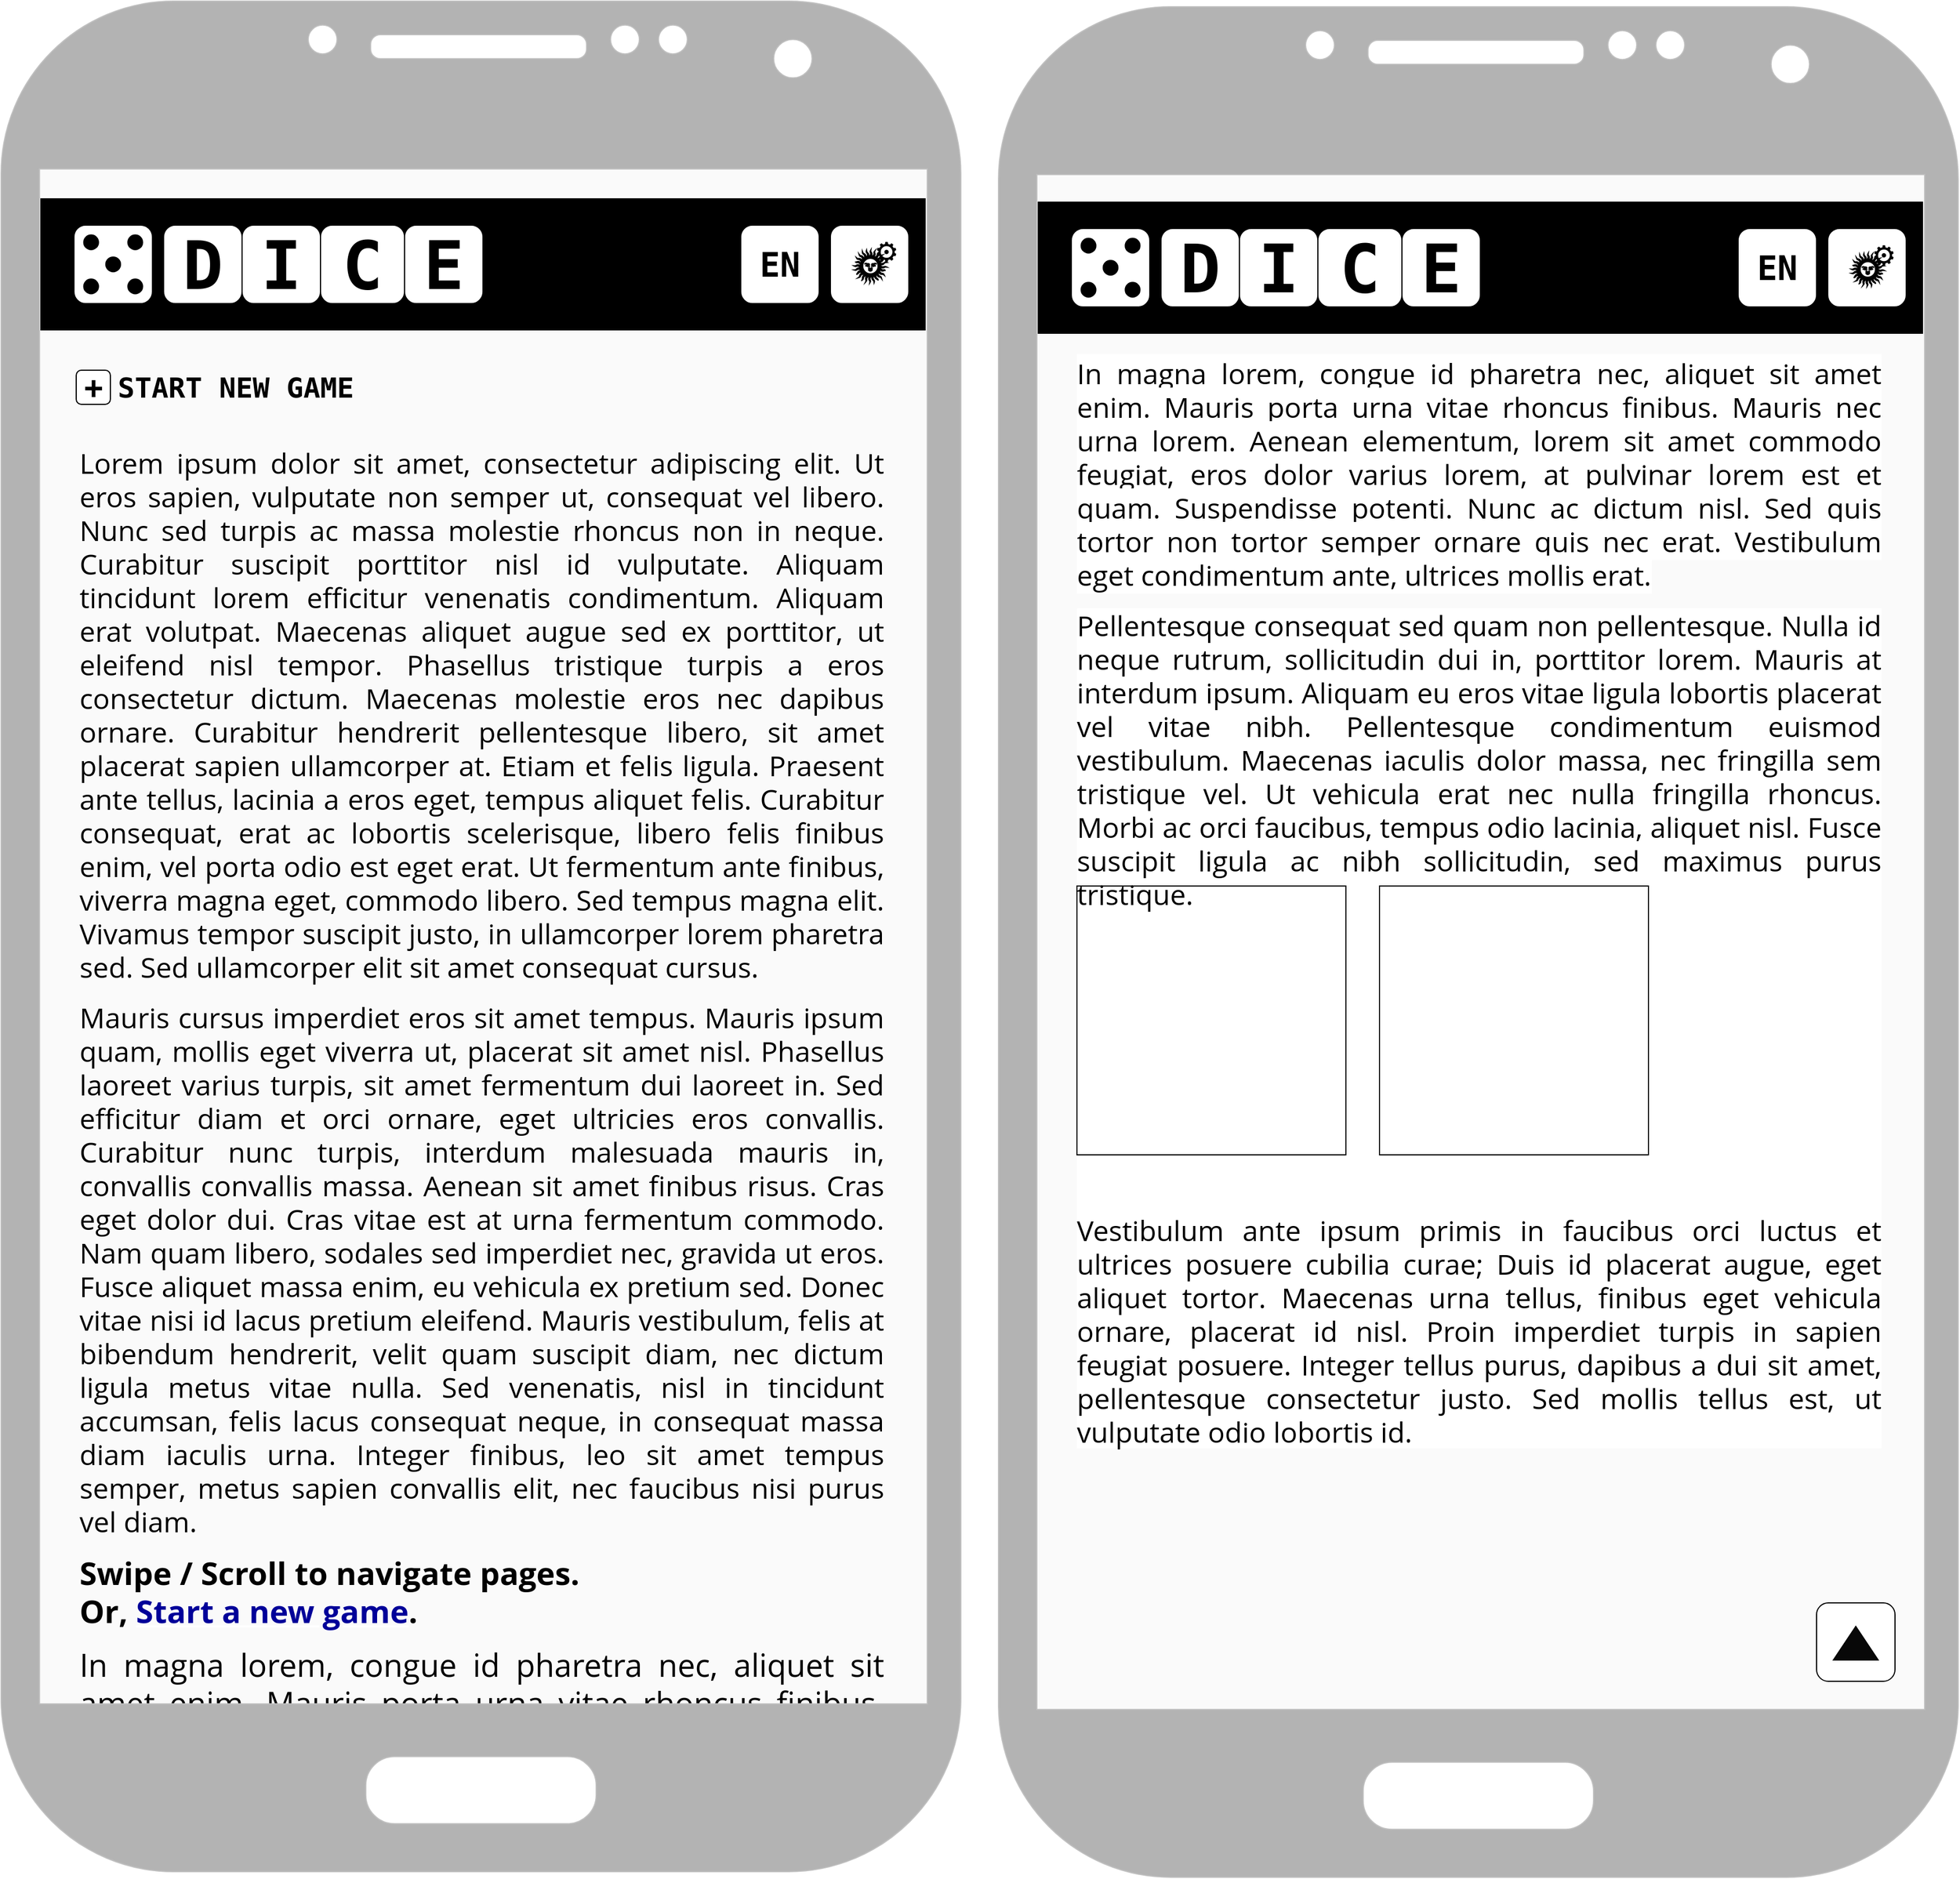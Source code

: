 <mxfile version="20.8.10" type="device"><diagram id="i8sjEhiZYVQsJ5PUvMbR" name="Page-1"><mxGraphModel dx="655" dy="346" grid="1" gridSize="10" guides="1" tooltips="1" connect="1" arrows="1" fold="1" page="1" pageScale="1" pageWidth="900" pageHeight="1600" math="0" shadow="0"><root><mxCell id="0"/><mxCell id="1" parent="0"/><mxCell id="HNaQ0A6YHJRZClztEqFH-4" value="" style="rounded=0;whiteSpace=wrap;html=1;fillColor=#FAFAFA;strokeColor=none;movable=0;resizable=0;rotatable=0;deletable=0;editable=0;connectable=0;" parent="1" vertex="1"><mxGeometry x="40" y="160" width="820" height="1400" as="geometry"/></mxCell><mxCell id="HNaQ0A6YHJRZClztEqFH-25" value="&lt;p style=&quot;margin: 0px 0px 15px; padding: 0px; text-align: justify; font-family: &amp;quot;Open Sans&amp;quot;, Arial, sans-serif; font-size: 25px;&quot;&gt;&lt;font color=&quot;#000000&quot; style=&quot;font-size: 25px;&quot;&gt;Lorem ipsum dolor sit amet, consectetur adipiscing elit. Ut eros sapien, vulputate non semper ut, consequat vel libero. Nunc sed turpis ac massa molestie rhoncus non in neque. Curabitur suscipit porttitor nisl id vulputate. Aliquam tincidunt lorem efficitur venenatis condimentum. Aliquam erat volutpat. Maecenas aliquet augue sed ex porttitor, ut eleifend nisl tempor. Phasellus tristique turpis a eros consectetur dictum. Maecenas molestie eros nec dapibus ornare. Curabitur hendrerit pellentesque libero, sit amet placerat sapien ullamcorper at. Etiam et felis ligula. Praesent ante tellus, lacinia a eros eget, tempus aliquet felis. Curabitur consequat, erat ac lobortis scelerisque, libero felis finibus enim, vel porta odio est eget erat. Ut fermentum ante finibus, viverra magna eget, commodo libero. Sed tempus magna elit. Vivamus tempor suscipit justo, in ullamcorper lorem pharetra sed. Sed ullamcorper elit sit amet consequat cursus.&lt;/font&gt;&lt;/p&gt;&lt;p style=&quot;margin: 0px 0px 15px; padding: 0px; text-align: justify; font-family: &amp;quot;Open Sans&amp;quot;, Arial, sans-serif; font-size: 25px;&quot;&gt;&lt;font color=&quot;#000000&quot; style=&quot;font-size: 25px;&quot;&gt;Mauris cursus imperdiet eros sit amet tempus. Mauris ipsum quam, mollis eget viverra ut, placerat sit amet nisl. Phasellus laoreet varius turpis, sit amet fermentum dui laoreet in. Sed efficitur diam et orci ornare, eget ultricies eros convallis. Curabitur nunc turpis, interdum malesuada mauris in, convallis convallis massa. Aenean sit amet finibus risus. Cras eget dolor dui. Cras vitae est at urna fermentum commodo. Nam quam libero, sodales sed imperdiet nec, gravida ut eros. Fusce aliquet massa enim, eu vehicula ex pretium sed. Donec vitae nisi id lacus pretium eleifend. Mauris vestibulum, felis at bibendum hendrerit, velit quam suscipit diam, nec dictum ligula metus vitae nulla. Sed venenatis, nisl in tincidunt accumsan, felis lacus consequat neque, in consequat massa diam iaculis urna. Integer finibus, leo sit amet tempus semper, metus sapien convallis elit, nec faucibus nisi purus vel diam.&lt;br&gt;&lt;/font&gt;&lt;/p&gt;&lt;p style=&quot;margin: 0px 0px 15px; padding: 0px; text-align: justify; font-family: &amp;quot;Open Sans&amp;quot;, Arial, sans-serif; font-size: 25px;&quot;&gt;&lt;font style=&quot;font-size: 28px;&quot;&gt;&lt;b style=&quot;&quot;&gt;&lt;font style=&quot;font-size: 28px;&quot; color=&quot;#000000&quot;&gt;Swipe / Scroll to navigate pages.&lt;/font&gt;&lt;br&gt;&lt;font style=&quot;font-size: 28px;&quot; color=&quot;#000000&quot;&gt;Or, &lt;/font&gt;&lt;u style=&quot;&quot;&gt;&lt;font color=&quot;#000099&quot; style=&quot;font-size: 28px;&quot;&gt;Start a new game&lt;/font&gt;&lt;/u&gt;&lt;font style=&quot;font-size: 28px;&quot; color=&quot;#000000&quot;&gt;.&lt;br&gt;&lt;/font&gt;&lt;/b&gt;&lt;/font&gt;&lt;/p&gt;&lt;p style=&quot;margin: 0px 0px 15px; padding: 0px; text-align: justify; font-family: &amp;quot;Open Sans&amp;quot;, Arial, sans-serif; font-size: 25px;&quot;&gt;&lt;font style=&quot;font-size: 28px;&quot;&gt;&lt;font color=&quot;#000000&quot;&gt;In magna lorem, congue id pharetra nec, aliquet sit amet enim. Mauris porta urna vitae rhoncus finibus. Mauris nec urna lorem&lt;/font&gt;&lt;b style=&quot;&quot;&gt;&lt;font style=&quot;font-size: 28px;&quot; color=&quot;#000000&quot;&gt;&lt;br&gt;&lt;/font&gt;&lt;/b&gt;&lt;/font&gt;&lt;/p&gt;" style="text;whiteSpace=wrap;html=1;fontSize=8;fontColor=#FFFFFF;" parent="1" vertex="1"><mxGeometry x="88.2" y="410" width="720" height="10" as="geometry"/></mxCell><mxCell id="HNaQ0A6YHJRZClztEqFH-1" value="" style="verticalLabelPosition=bottom;verticalAlign=top;html=1;shadow=0;dashed=0;strokeWidth=1;shape=mxgraph.android.phone2;strokeColor=#c0c0c0;fillColor=#B3B3B3;movable=0;resizable=0;rotatable=0;deletable=0;editable=0;connectable=0;" parent="1" vertex="1"><mxGeometry x="20" y="20" width="856.41" height="1670" as="geometry"/></mxCell><mxCell id="LUUlDQa704eXeb4RAr-0-7" value="" style="rounded=0;whiteSpace=wrap;html=1;fillColor=#FAFAFA;strokeColor=none;movable=0;resizable=0;rotatable=0;deletable=0;editable=0;connectable=0;" parent="1" vertex="1"><mxGeometry x="930" y="165" width="820" height="1400" as="geometry"/></mxCell><mxCell id="LUUlDQa704eXeb4RAr-0-8" value="" style="verticalLabelPosition=bottom;verticalAlign=top;html=1;shadow=0;dashed=0;strokeWidth=1;shape=mxgraph.android.phone2;strokeColor=#c0c0c0;fillColor=#B3B3B3;movable=0;resizable=0;rotatable=0;deletable=0;editable=0;connectable=0;" parent="1" vertex="1"><mxGeometry x="910" y="25" width="856.41" height="1670" as="geometry"/></mxCell><mxCell id="LUUlDQa704eXeb4RAr-0-9" value="&lt;p style=&quot;margin: 0px 0px 15px; padding: 0px; text-align: justify; font-family: &amp;quot;Open Sans&amp;quot;, Arial, sans-serif; font-size: 25px;&quot;&gt;&lt;font style=&quot;font-size: 25px;&quot;&gt;&lt;span style=&quot;background-color: rgb(255, 255, 255); color: rgb(0, 0, 0);&quot;&gt;In magna lorem, congue id pharetra nec, aliquet sit amet enim. Mauris porta urna vitae rhoncus finibus. Mauris nec urna lorem. Aenean elementum, lorem sit amet commodo feugiat, eros dolor varius lorem, at pulvinar lorem est et quam. Suspendisse potenti. Nunc ac dictum nisl. Sed quis tortor non tortor semper ornare quis nec erat. Vestibulum eget condimentum ante, ultrices mollis erat.&lt;/span&gt;&lt;br&gt;&lt;/font&gt;&lt;/p&gt;&lt;p style=&quot;margin: 0px 0px 15px; padding: 0px; text-align: justify; color: rgb(0, 0, 0); font-family: &amp;quot;Open Sans&amp;quot;, Arial, sans-serif; background-color: rgb(255, 255, 255); font-size: 25px;&quot;&gt;&lt;font style=&quot;font-size: 25px;&quot;&gt;&lt;font style=&quot;font-size: 25px;&quot;&gt;Pellentesque consequat sed quam non pellentesque. Nulla id neque rutrum, sollicitudin dui in, porttitor lorem. Mauris at interdum ipsum. Aliquam eu eros vitae ligula lobortis placerat vel vitae nibh. Pellentesque condimentum euismod vestibulum. Maecenas iaculis dolor massa, nec fringilla sem tristique vel. Ut vehicula erat nec nulla fringilla rhoncus. Morbi ac orci faucibus, tempus odio lacinia, aliquet nisl. Fusce suscipit ligula ac nibh sollicitudin, sed maximus purus tristique.&lt;br&gt;&lt;br&gt;&lt;br&gt;&lt;br&gt;&lt;br&gt;&lt;br&gt;&lt;br&gt;&lt;br&gt;&lt;br&gt;&lt;br&gt;Vestibulum ante ipsum primis in faucibus orci luctus et ultrices posuere cubilia curae; Duis id placerat augue, eget aliquet tortor. Maecenas urna tellus, finibus eget vehicula ornare, placerat id nisl. Proin imperdiet turpis in sapien feugiat posuere. Integer tellus purus, dapibus a dui sit amet, pellentesque consectetur justo. Sed mollis tellus est, ut vulputate odio lobortis id.&amp;nbsp;&lt;/font&gt;&lt;br&gt;&lt;/font&gt;&lt;/p&gt;" style="text;whiteSpace=wrap;html=1;fontSize=8;fontColor=#FFFFFF;" parent="1" vertex="1"><mxGeometry x="978.21" y="330" width="720" height="60" as="geometry"/></mxCell><mxCell id="LUUlDQa704eXeb4RAr-0-11" value="" style="group" parent="1" vertex="1" connectable="0"><mxGeometry x="55" y="170" width="790" height="180" as="geometry"/></mxCell><mxCell id="LUUlDQa704eXeb4RAr-0-48" value="&lt;font size=&quot;1&quot; style=&quot;&quot;&gt;&lt;b style=&quot;font-size: 30px;&quot;&gt;+&lt;/b&gt;&lt;/font&gt;" style="rounded=1;whiteSpace=wrap;html=1;container=0;" parent="LUUlDQa704eXeb4RAr-0-11" vertex="1"><mxGeometry x="32" y="179.5" width="30.5" height="30.5" as="geometry"/></mxCell><mxCell id="LUUlDQa704eXeb4RAr-0-54" value="" style="group" parent="LUUlDQa704eXeb4RAr-0-11" vertex="1" connectable="0"><mxGeometry y="26" width="790" height="118" as="geometry"/></mxCell><mxCell id="HNaQ0A6YHJRZClztEqFH-2" value="" style="rounded=0;whiteSpace=wrap;html=1;fillColor=#000000;strokeColor=none;" parent="LUUlDQa704eXeb4RAr-0-54" vertex="1"><mxGeometry width="790" height="118" as="geometry"/></mxCell><mxCell id="LUUlDQa704eXeb4RAr-0-45" value="" style="group" parent="LUUlDQa704eXeb4RAr-0-54" vertex="1" connectable="0"><mxGeometry x="30" y="24" width="365" height="70" as="geometry"/></mxCell><mxCell id="HNaQ0A6YHJRZClztEqFH-14" value="" style="group" parent="LUUlDQa704eXeb4RAr-0-45" vertex="1" connectable="0"><mxGeometry width="70" height="70" as="geometry"/></mxCell><mxCell id="HNaQ0A6YHJRZClztEqFH-15" value="" style="rounded=1;whiteSpace=wrap;html=1;container=0;" parent="HNaQ0A6YHJRZClztEqFH-14" vertex="1"><mxGeometry width="70" height="70" as="geometry"/></mxCell><mxCell id="HNaQ0A6YHJRZClztEqFH-16" value="" style="ellipse;whiteSpace=wrap;html=1;fillColor=#000000;container=0;" parent="HNaQ0A6YHJRZClztEqFH-14" vertex="1"><mxGeometry x="8.75" y="8.75" width="13.125" height="13.125" as="geometry"/></mxCell><mxCell id="HNaQ0A6YHJRZClztEqFH-17" value="" style="ellipse;whiteSpace=wrap;html=1;fillColor=#000000;container=0;" parent="HNaQ0A6YHJRZClztEqFH-14" vertex="1"><mxGeometry x="48.125" y="48.125" width="13.125" height="13.125" as="geometry"/></mxCell><mxCell id="HNaQ0A6YHJRZClztEqFH-18" value="" style="ellipse;whiteSpace=wrap;html=1;fillColor=#000000;rotation=90;container=0;" parent="HNaQ0A6YHJRZClztEqFH-14" vertex="1"><mxGeometry x="48.125" y="8.75" width="13.125" height="13.125" as="geometry"/></mxCell><mxCell id="HNaQ0A6YHJRZClztEqFH-19" value="" style="ellipse;whiteSpace=wrap;html=1;fillColor=#000000;rotation=90;container=0;" parent="HNaQ0A6YHJRZClztEqFH-14" vertex="1"><mxGeometry x="8.75" y="48.125" width="13.125" height="13.125" as="geometry"/></mxCell><mxCell id="HNaQ0A6YHJRZClztEqFH-22" value="" style="ellipse;whiteSpace=wrap;html=1;fillColor=#000000;" parent="HNaQ0A6YHJRZClztEqFH-14" vertex="1"><mxGeometry x="28.438" y="28.438" width="13.125" height="13.125" as="geometry"/></mxCell><mxCell id="LUUlDQa704eXeb4RAr-0-41" value="&lt;pre&gt;&lt;font size=&quot;1&quot; style=&quot;&quot;&gt;&lt;b style=&quot;font-size: 60px;&quot;&gt;D&lt;/b&gt;&lt;/font&gt;&lt;/pre&gt;" style="rounded=1;whiteSpace=wrap;html=1;container=0;" parent="LUUlDQa704eXeb4RAr-0-45" vertex="1"><mxGeometry x="80" width="70" height="70" as="geometry"/></mxCell><mxCell id="LUUlDQa704eXeb4RAr-0-42" value="&lt;pre style=&quot;border-color: var(--border-color);&quot;&gt;&lt;font size=&quot;1&quot; style=&quot;border-color: var(--border-color);&quot;&gt;&lt;b style=&quot;font-size: 60px;&quot;&gt;I&lt;/b&gt;&lt;/font&gt;&lt;/pre&gt;" style="rounded=1;whiteSpace=wrap;html=1;container=0;" parent="LUUlDQa704eXeb4RAr-0-45" vertex="1"><mxGeometry x="150" width="70" height="70" as="geometry"/></mxCell><mxCell id="LUUlDQa704eXeb4RAr-0-43" value="&lt;pre style=&quot;border-color: var(--border-color);&quot;&gt;&lt;font size=&quot;1&quot; style=&quot;border-color: var(--border-color);&quot;&gt;&lt;b style=&quot;font-size: 60px;&quot;&gt;C&lt;/b&gt;&lt;/font&gt;&lt;/pre&gt;" style="rounded=1;whiteSpace=wrap;html=1;container=0;" parent="LUUlDQa704eXeb4RAr-0-45" vertex="1"><mxGeometry x="220" width="75" height="70" as="geometry"/></mxCell><mxCell id="LUUlDQa704eXeb4RAr-0-44" value="&lt;pre style=&quot;border-color: var(--border-color);&quot;&gt;&lt;font size=&quot;1&quot; style=&quot;border-color: var(--border-color);&quot;&gt;&lt;b style=&quot;font-size: 60px;&quot;&gt;E&lt;/b&gt;&lt;/font&gt;&lt;/pre&gt;" style="rounded=1;whiteSpace=wrap;html=1;container=0;" parent="LUUlDQa704eXeb4RAr-0-45" vertex="1"><mxGeometry x="295" width="70" height="70" as="geometry"/></mxCell><mxCell id="LUUlDQa704eXeb4RAr-0-47" value="&lt;pre style=&quot;border-color: var(--border-color);&quot;&gt;&lt;font size=&quot;1&quot; style=&quot;border-color: var(--border-color);&quot;&gt;&lt;b style=&quot;font-size: 30px;&quot;&gt;EN&lt;/b&gt;&lt;/font&gt;&lt;/pre&gt;" style="rounded=1;whiteSpace=wrap;html=1;container=0;" parent="LUUlDQa704eXeb4RAr-0-54" vertex="1"><mxGeometry x="625" y="24" width="70" height="70" as="geometry"/></mxCell><mxCell id="Im0Fduf2LHOMJJcKLhNr-30" value="" style="group" vertex="1" connectable="0" parent="LUUlDQa704eXeb4RAr-0-54"><mxGeometry x="705" y="11" width="85" height="83" as="geometry"/></mxCell><mxCell id="LUUlDQa704eXeb4RAr-0-46" value="&lt;pre style=&quot;border-color: var(--border-color);&quot;&gt;&lt;br&gt;&lt;/pre&gt;" style="rounded=1;whiteSpace=wrap;html=1;container=0;" parent="Im0Fduf2LHOMJJcKLhNr-30" vertex="1"><mxGeometry y="13" width="70" height="70" as="geometry"/></mxCell><mxCell id="Im0Fduf2LHOMJJcKLhNr-8" value="&lt;pre style=&quot;border-color: var(--border-color);&quot;&gt;&lt;font size=&quot;1&quot; style=&quot;border-color: var(--border-color);&quot;&gt;&lt;b style=&quot;font-size: 30px;&quot;&gt;⚙️&lt;/b&gt;&lt;/font&gt;&lt;/pre&gt;" style="rounded=1;whiteSpace=wrap;html=1;container=0;fillColor=none;strokeColor=none;" vertex="1" parent="Im0Fduf2LHOMJJcKLhNr-30"><mxGeometry x="15" width="70" height="70" as="geometry"/></mxCell><mxCell id="Im0Fduf2LHOMJJcKLhNr-9" value="&lt;pre style=&quot;border-color: var(--border-color);&quot;&gt;&lt;font size=&quot;1&quot; style=&quot;border-color: var(--border-color);&quot;&gt;&lt;b style=&quot;font-size: 30px;&quot;&gt;🌞&lt;/b&gt;&lt;/font&gt;&lt;/pre&gt;" style="rounded=1;whiteSpace=wrap;html=1;container=0;fillColor=none;strokeColor=none;" vertex="1" parent="Im0Fduf2LHOMJJcKLhNr-30"><mxGeometry y="13" width="70" height="70" as="geometry"/></mxCell><mxCell id="LUUlDQa704eXeb4RAr-0-25" value="" style="whiteSpace=wrap;html=1;aspect=fixed;fontSize=28;fillColor=none;" parent="1" vertex="1"><mxGeometry x="980" y="810" width="240" height="240" as="geometry"/></mxCell><mxCell id="LUUlDQa704eXeb4RAr-0-26" value="" style="whiteSpace=wrap;html=1;aspect=fixed;fontSize=28;fillColor=none;" parent="1" vertex="1"><mxGeometry x="1250" y="810" width="240" height="240" as="geometry"/></mxCell><mxCell id="LUUlDQa704eXeb4RAr-0-49" value="&lt;pre style=&quot;border-color: var(--border-color); text-align: left; font-size: 25px;&quot;&gt;&lt;b&gt;START NEW GAME&lt;/b&gt;&lt;/pre&gt;" style="text;html=1;align=center;verticalAlign=middle;resizable=0;points=[];autosize=1;strokeColor=none;fillColor=none;fontSize=26;" parent="1" vertex="1"><mxGeometry x="119" y="320" width="220" height="90" as="geometry"/></mxCell><mxCell id="LUUlDQa704eXeb4RAr-0-55" value="" style="group" parent="1" vertex="1" connectable="0"><mxGeometry x="945" y="199" width="790" height="118" as="geometry"/></mxCell><mxCell id="LUUlDQa704eXeb4RAr-0-56" value="" style="rounded=0;whiteSpace=wrap;html=1;fillColor=#000000;strokeColor=none;" parent="LUUlDQa704eXeb4RAr-0-55" vertex="1"><mxGeometry width="790" height="118" as="geometry"/></mxCell><mxCell id="LUUlDQa704eXeb4RAr-0-57" value="" style="group" parent="LUUlDQa704eXeb4RAr-0-55" vertex="1" connectable="0"><mxGeometry x="30" y="24" width="365" height="70" as="geometry"/></mxCell><mxCell id="LUUlDQa704eXeb4RAr-0-58" value="" style="group" parent="LUUlDQa704eXeb4RAr-0-57" vertex="1" connectable="0"><mxGeometry width="70" height="70" as="geometry"/></mxCell><mxCell id="LUUlDQa704eXeb4RAr-0-59" value="" style="rounded=1;whiteSpace=wrap;html=1;container=0;" parent="LUUlDQa704eXeb4RAr-0-58" vertex="1"><mxGeometry width="70" height="70" as="geometry"/></mxCell><mxCell id="LUUlDQa704eXeb4RAr-0-60" value="" style="ellipse;whiteSpace=wrap;html=1;fillColor=#000000;container=0;" parent="LUUlDQa704eXeb4RAr-0-58" vertex="1"><mxGeometry x="8.75" y="8.75" width="13.125" height="13.125" as="geometry"/></mxCell><mxCell id="LUUlDQa704eXeb4RAr-0-61" value="" style="ellipse;whiteSpace=wrap;html=1;fillColor=#000000;container=0;" parent="LUUlDQa704eXeb4RAr-0-58" vertex="1"><mxGeometry x="48.125" y="48.125" width="13.125" height="13.125" as="geometry"/></mxCell><mxCell id="LUUlDQa704eXeb4RAr-0-62" value="" style="ellipse;whiteSpace=wrap;html=1;fillColor=#000000;rotation=90;container=0;" parent="LUUlDQa704eXeb4RAr-0-58" vertex="1"><mxGeometry x="48.125" y="8.75" width="13.125" height="13.125" as="geometry"/></mxCell><mxCell id="LUUlDQa704eXeb4RAr-0-63" value="" style="ellipse;whiteSpace=wrap;html=1;fillColor=#000000;rotation=90;container=0;" parent="LUUlDQa704eXeb4RAr-0-58" vertex="1"><mxGeometry x="8.75" y="48.125" width="13.125" height="13.125" as="geometry"/></mxCell><mxCell id="LUUlDQa704eXeb4RAr-0-64" value="" style="ellipse;whiteSpace=wrap;html=1;fillColor=#000000;" parent="LUUlDQa704eXeb4RAr-0-58" vertex="1"><mxGeometry x="28.438" y="28.438" width="13.125" height="13.125" as="geometry"/></mxCell><mxCell id="LUUlDQa704eXeb4RAr-0-65" value="&lt;pre&gt;&lt;font size=&quot;1&quot; style=&quot;&quot;&gt;&lt;b style=&quot;font-size: 60px;&quot;&gt;D&lt;/b&gt;&lt;/font&gt;&lt;/pre&gt;" style="rounded=1;whiteSpace=wrap;html=1;container=0;" parent="LUUlDQa704eXeb4RAr-0-57" vertex="1"><mxGeometry x="80" width="70" height="70" as="geometry"/></mxCell><mxCell id="LUUlDQa704eXeb4RAr-0-66" value="&lt;pre style=&quot;border-color: var(--border-color);&quot;&gt;&lt;font size=&quot;1&quot; style=&quot;border-color: var(--border-color);&quot;&gt;&lt;b style=&quot;font-size: 60px;&quot;&gt;I&lt;/b&gt;&lt;/font&gt;&lt;/pre&gt;" style="rounded=1;whiteSpace=wrap;html=1;container=0;" parent="LUUlDQa704eXeb4RAr-0-57" vertex="1"><mxGeometry x="150" width="70" height="70" as="geometry"/></mxCell><mxCell id="LUUlDQa704eXeb4RAr-0-67" value="&lt;pre style=&quot;border-color: var(--border-color);&quot;&gt;&lt;font size=&quot;1&quot; style=&quot;border-color: var(--border-color);&quot;&gt;&lt;b style=&quot;font-size: 60px;&quot;&gt;C&lt;/b&gt;&lt;/font&gt;&lt;/pre&gt;" style="rounded=1;whiteSpace=wrap;html=1;container=0;" parent="LUUlDQa704eXeb4RAr-0-57" vertex="1"><mxGeometry x="220" width="75" height="70" as="geometry"/></mxCell><mxCell id="LUUlDQa704eXeb4RAr-0-68" value="&lt;pre style=&quot;border-color: var(--border-color);&quot;&gt;&lt;font size=&quot;1&quot; style=&quot;border-color: var(--border-color);&quot;&gt;&lt;b style=&quot;font-size: 60px;&quot;&gt;E&lt;/b&gt;&lt;/font&gt;&lt;/pre&gt;" style="rounded=1;whiteSpace=wrap;html=1;container=0;" parent="LUUlDQa704eXeb4RAr-0-57" vertex="1"><mxGeometry x="295" width="70" height="70" as="geometry"/></mxCell><mxCell id="Im0Fduf2LHOMJJcKLhNr-31" value="" style="group" vertex="1" connectable="0" parent="LUUlDQa704eXeb4RAr-0-55"><mxGeometry x="705" y="11" width="85" height="83" as="geometry"/></mxCell><mxCell id="Im0Fduf2LHOMJJcKLhNr-32" value="&lt;pre style=&quot;border-color: var(--border-color);&quot;&gt;&lt;br&gt;&lt;/pre&gt;" style="rounded=1;whiteSpace=wrap;html=1;container=0;" vertex="1" parent="Im0Fduf2LHOMJJcKLhNr-31"><mxGeometry y="13" width="70" height="70" as="geometry"/></mxCell><mxCell id="Im0Fduf2LHOMJJcKLhNr-33" value="&lt;pre style=&quot;border-color: var(--border-color);&quot;&gt;&lt;font size=&quot;1&quot; style=&quot;border-color: var(--border-color);&quot;&gt;&lt;b style=&quot;font-size: 30px;&quot;&gt;⚙️&lt;/b&gt;&lt;/font&gt;&lt;/pre&gt;" style="rounded=1;whiteSpace=wrap;html=1;container=0;fillColor=none;strokeColor=none;" vertex="1" parent="Im0Fduf2LHOMJJcKLhNr-31"><mxGeometry x="15" width="70" height="70" as="geometry"/></mxCell><mxCell id="Im0Fduf2LHOMJJcKLhNr-34" value="&lt;pre style=&quot;border-color: var(--border-color);&quot;&gt;&lt;font size=&quot;1&quot; style=&quot;border-color: var(--border-color);&quot;&gt;&lt;b style=&quot;font-size: 30px;&quot;&gt;🌞&lt;/b&gt;&lt;/font&gt;&lt;/pre&gt;" style="rounded=1;whiteSpace=wrap;html=1;container=0;fillColor=none;strokeColor=none;" vertex="1" parent="Im0Fduf2LHOMJJcKLhNr-31"><mxGeometry y="13" width="70" height="70" as="geometry"/></mxCell><mxCell id="LUUlDQa704eXeb4RAr-0-70" value="&lt;pre style=&quot;border-color: var(--border-color);&quot;&gt;&lt;font size=&quot;1&quot; style=&quot;border-color: var(--border-color);&quot;&gt;&lt;b style=&quot;font-size: 30px;&quot;&gt;EN&lt;/b&gt;&lt;/font&gt;&lt;/pre&gt;" style="rounded=1;whiteSpace=wrap;html=1;container=0;" parent="LUUlDQa704eXeb4RAr-0-55" vertex="1"><mxGeometry x="625" y="24" width="70" height="70" as="geometry"/></mxCell><mxCell id="LUUlDQa704eXeb4RAr-0-74" value="" style="group" parent="1" vertex="1" connectable="0"><mxGeometry x="1640" y="1450" width="70" height="70" as="geometry"/></mxCell><mxCell id="LUUlDQa704eXeb4RAr-0-73" value="&lt;pre&gt;&lt;br&gt;&lt;/pre&gt;" style="rounded=1;whiteSpace=wrap;html=1;container=0;" parent="LUUlDQa704eXeb4RAr-0-74" vertex="1"><mxGeometry width="70" height="70" as="geometry"/></mxCell><mxCell id="LUUlDQa704eXeb4RAr-0-37" value="" style="triangle;whiteSpace=wrap;html=1;fontSize=31;fillColor=#080808;rotation=-90;" parent="LUUlDQa704eXeb4RAr-0-74" vertex="1"><mxGeometry x="20" y="16.01" width="30" height="40" as="geometry"/></mxCell></root></mxGraphModel></diagram></mxfile>